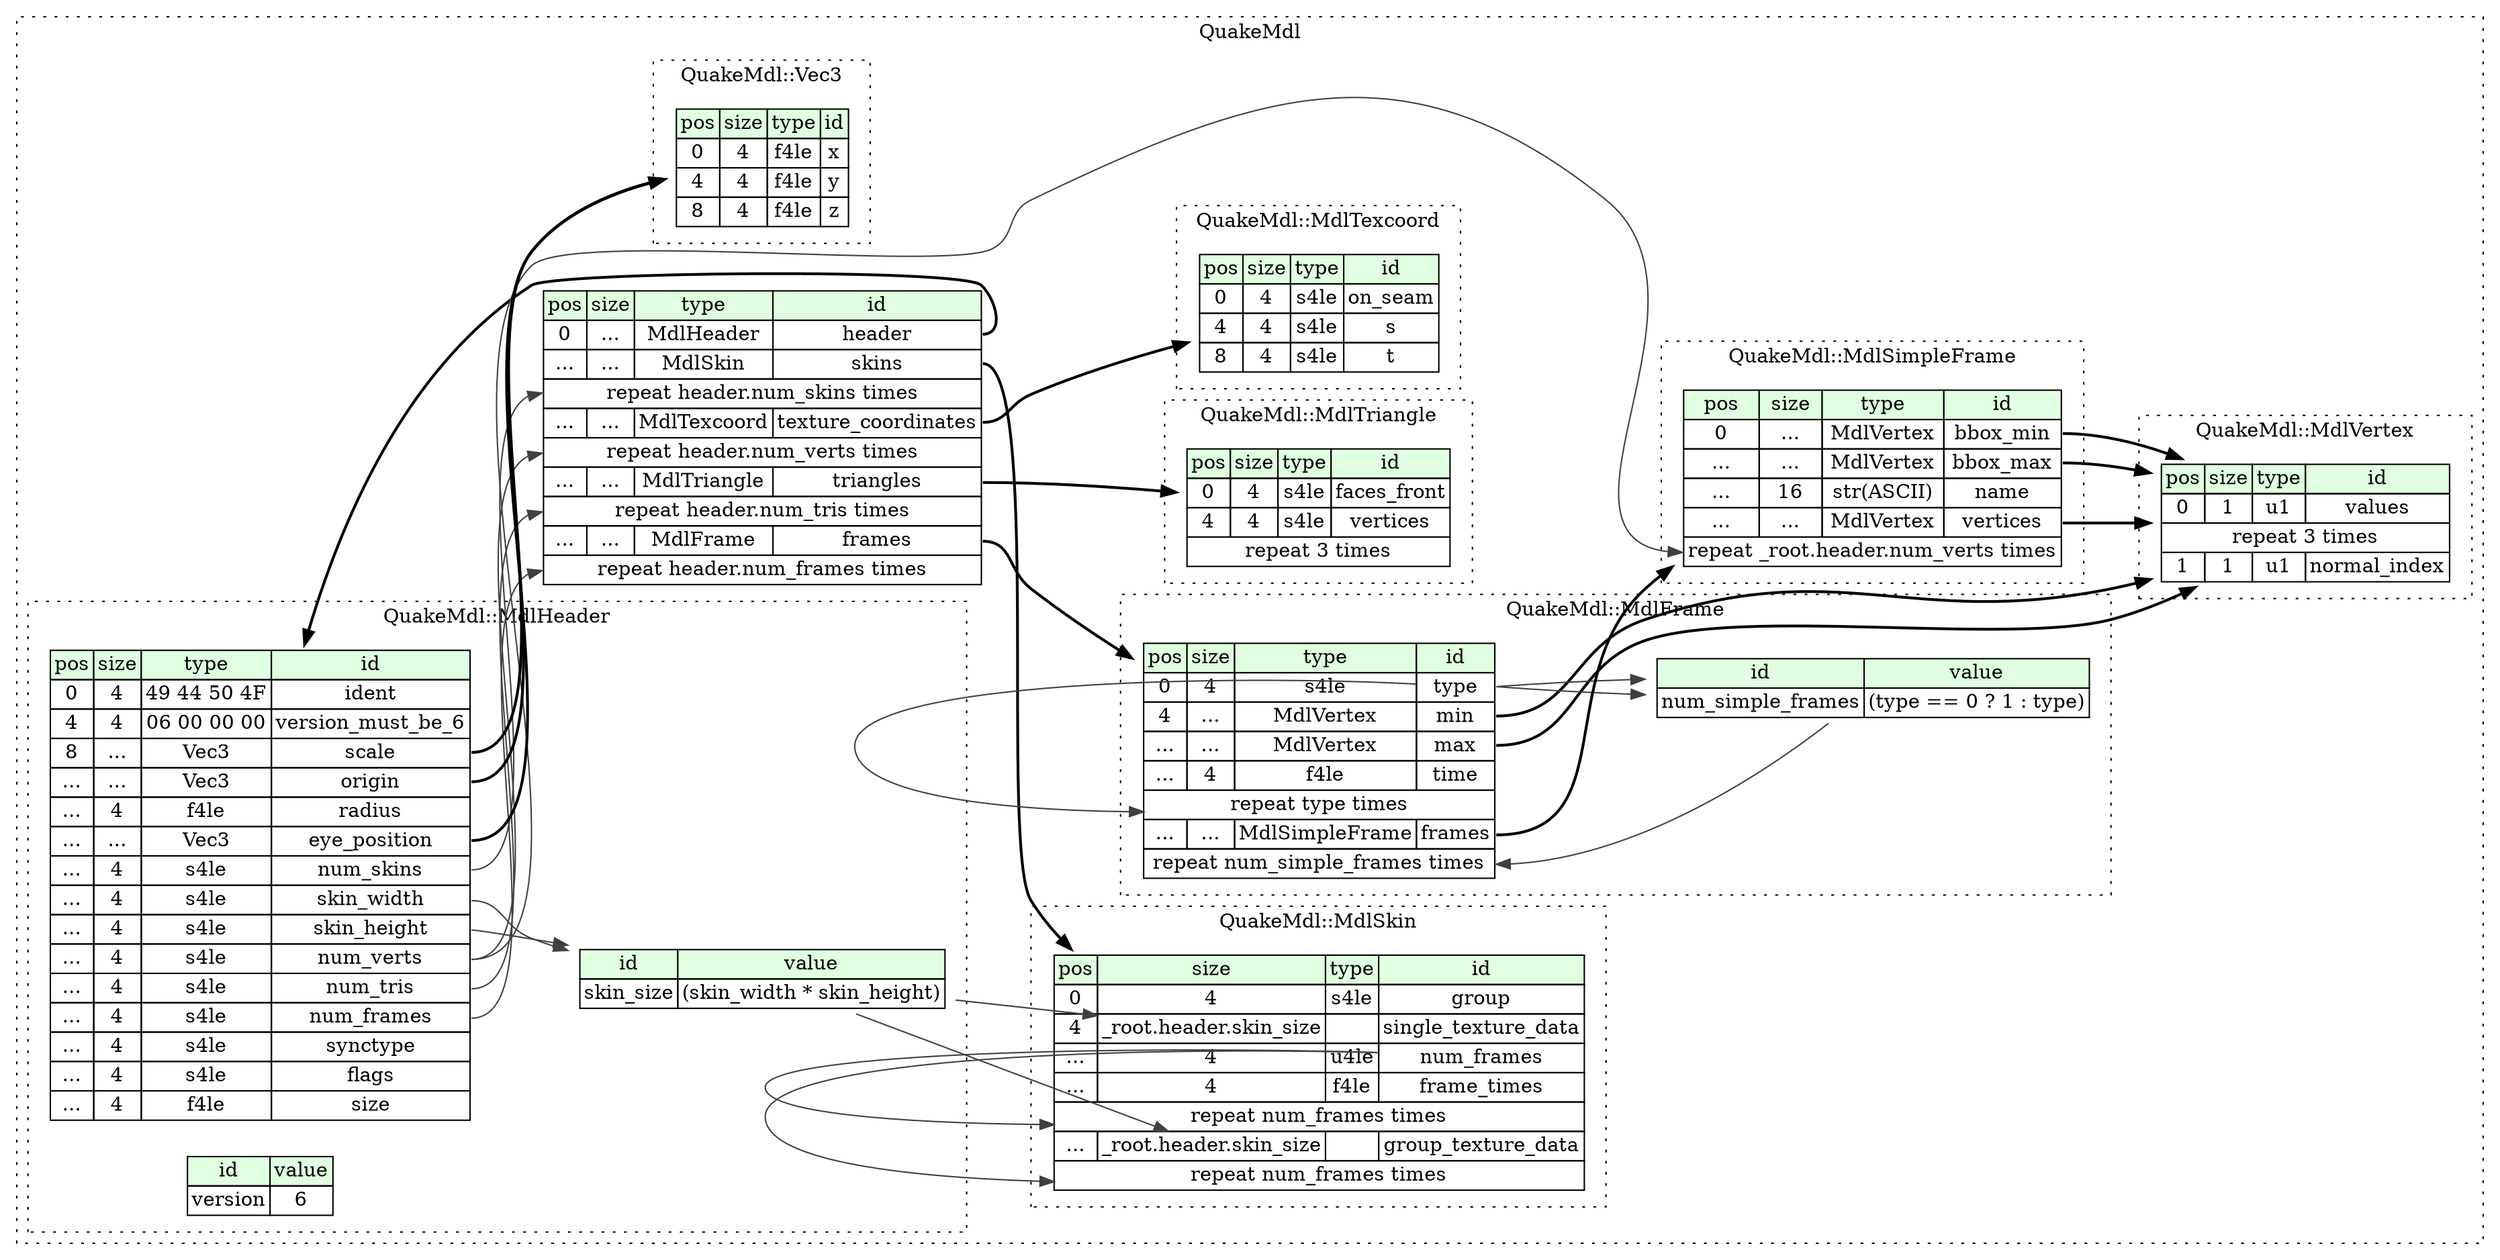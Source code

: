 digraph {
	rankdir=LR;
	node [shape=plaintext];
	subgraph cluster__quake_mdl {
		label="QuakeMdl";
		graph[style=dotted];

		quake_mdl__seq [label=<<TABLE BORDER="0" CELLBORDER="1" CELLSPACING="0">
			<TR><TD BGCOLOR="#E0FFE0">pos</TD><TD BGCOLOR="#E0FFE0">size</TD><TD BGCOLOR="#E0FFE0">type</TD><TD BGCOLOR="#E0FFE0">id</TD></TR>
			<TR><TD PORT="header_pos">0</TD><TD PORT="header_size">...</TD><TD>MdlHeader</TD><TD PORT="header_type">header</TD></TR>
			<TR><TD PORT="skins_pos">...</TD><TD PORT="skins_size">...</TD><TD>MdlSkin</TD><TD PORT="skins_type">skins</TD></TR>
			<TR><TD COLSPAN="4" PORT="skins__repeat">repeat header.num_skins times</TD></TR>
			<TR><TD PORT="texture_coordinates_pos">...</TD><TD PORT="texture_coordinates_size">...</TD><TD>MdlTexcoord</TD><TD PORT="texture_coordinates_type">texture_coordinates</TD></TR>
			<TR><TD COLSPAN="4" PORT="texture_coordinates__repeat">repeat header.num_verts times</TD></TR>
			<TR><TD PORT="triangles_pos">...</TD><TD PORT="triangles_size">...</TD><TD>MdlTriangle</TD><TD PORT="triangles_type">triangles</TD></TR>
			<TR><TD COLSPAN="4" PORT="triangles__repeat">repeat header.num_tris times</TD></TR>
			<TR><TD PORT="frames_pos">...</TD><TD PORT="frames_size">...</TD><TD>MdlFrame</TD><TD PORT="frames_type">frames</TD></TR>
			<TR><TD COLSPAN="4" PORT="frames__repeat">repeat header.num_frames times</TD></TR>
		</TABLE>>];
		subgraph cluster__mdl_vertex {
			label="QuakeMdl::MdlVertex";
			graph[style=dotted];

			mdl_vertex__seq [label=<<TABLE BORDER="0" CELLBORDER="1" CELLSPACING="0">
				<TR><TD BGCOLOR="#E0FFE0">pos</TD><TD BGCOLOR="#E0FFE0">size</TD><TD BGCOLOR="#E0FFE0">type</TD><TD BGCOLOR="#E0FFE0">id</TD></TR>
				<TR><TD PORT="values_pos">0</TD><TD PORT="values_size">1</TD><TD>u1</TD><TD PORT="values_type">values</TD></TR>
				<TR><TD COLSPAN="4" PORT="values__repeat">repeat 3 times</TD></TR>
				<TR><TD PORT="normal_index_pos">1</TD><TD PORT="normal_index_size">1</TD><TD>u1</TD><TD PORT="normal_index_type">normal_index</TD></TR>
			</TABLE>>];
		}
		subgraph cluster__mdl_texcoord {
			label="QuakeMdl::MdlTexcoord";
			graph[style=dotted];

			mdl_texcoord__seq [label=<<TABLE BORDER="0" CELLBORDER="1" CELLSPACING="0">
				<TR><TD BGCOLOR="#E0FFE0">pos</TD><TD BGCOLOR="#E0FFE0">size</TD><TD BGCOLOR="#E0FFE0">type</TD><TD BGCOLOR="#E0FFE0">id</TD></TR>
				<TR><TD PORT="on_seam_pos">0</TD><TD PORT="on_seam_size">4</TD><TD>s4le</TD><TD PORT="on_seam_type">on_seam</TD></TR>
				<TR><TD PORT="s_pos">4</TD><TD PORT="s_size">4</TD><TD>s4le</TD><TD PORT="s_type">s</TD></TR>
				<TR><TD PORT="t_pos">8</TD><TD PORT="t_size">4</TD><TD>s4le</TD><TD PORT="t_type">t</TD></TR>
			</TABLE>>];
		}
		subgraph cluster__mdl_header {
			label="QuakeMdl::MdlHeader";
			graph[style=dotted];

			mdl_header__seq [label=<<TABLE BORDER="0" CELLBORDER="1" CELLSPACING="0">
				<TR><TD BGCOLOR="#E0FFE0">pos</TD><TD BGCOLOR="#E0FFE0">size</TD><TD BGCOLOR="#E0FFE0">type</TD><TD BGCOLOR="#E0FFE0">id</TD></TR>
				<TR><TD PORT="ident_pos">0</TD><TD PORT="ident_size">4</TD><TD>49 44 50 4F</TD><TD PORT="ident_type">ident</TD></TR>
				<TR><TD PORT="version_must_be_6_pos">4</TD><TD PORT="version_must_be_6_size">4</TD><TD>06 00 00 00</TD><TD PORT="version_must_be_6_type">version_must_be_6</TD></TR>
				<TR><TD PORT="scale_pos">8</TD><TD PORT="scale_size">...</TD><TD>Vec3</TD><TD PORT="scale_type">scale</TD></TR>
				<TR><TD PORT="origin_pos">...</TD><TD PORT="origin_size">...</TD><TD>Vec3</TD><TD PORT="origin_type">origin</TD></TR>
				<TR><TD PORT="radius_pos">...</TD><TD PORT="radius_size">4</TD><TD>f4le</TD><TD PORT="radius_type">radius</TD></TR>
				<TR><TD PORT="eye_position_pos">...</TD><TD PORT="eye_position_size">...</TD><TD>Vec3</TD><TD PORT="eye_position_type">eye_position</TD></TR>
				<TR><TD PORT="num_skins_pos">...</TD><TD PORT="num_skins_size">4</TD><TD>s4le</TD><TD PORT="num_skins_type">num_skins</TD></TR>
				<TR><TD PORT="skin_width_pos">...</TD><TD PORT="skin_width_size">4</TD><TD>s4le</TD><TD PORT="skin_width_type">skin_width</TD></TR>
				<TR><TD PORT="skin_height_pos">...</TD><TD PORT="skin_height_size">4</TD><TD>s4le</TD><TD PORT="skin_height_type">skin_height</TD></TR>
				<TR><TD PORT="num_verts_pos">...</TD><TD PORT="num_verts_size">4</TD><TD>s4le</TD><TD PORT="num_verts_type">num_verts</TD></TR>
				<TR><TD PORT="num_tris_pos">...</TD><TD PORT="num_tris_size">4</TD><TD>s4le</TD><TD PORT="num_tris_type">num_tris</TD></TR>
				<TR><TD PORT="num_frames_pos">...</TD><TD PORT="num_frames_size">4</TD><TD>s4le</TD><TD PORT="num_frames_type">num_frames</TD></TR>
				<TR><TD PORT="synctype_pos">...</TD><TD PORT="synctype_size">4</TD><TD>s4le</TD><TD PORT="synctype_type">synctype</TD></TR>
				<TR><TD PORT="flags_pos">...</TD><TD PORT="flags_size">4</TD><TD>s4le</TD><TD PORT="flags_type">flags</TD></TR>
				<TR><TD PORT="size_pos">...</TD><TD PORT="size_size">4</TD><TD>f4le</TD><TD PORT="size_type">size</TD></TR>
			</TABLE>>];
			mdl_header__inst__version [label=<<TABLE BORDER="0" CELLBORDER="1" CELLSPACING="0">
				<TR><TD BGCOLOR="#E0FFE0">id</TD><TD BGCOLOR="#E0FFE0">value</TD></TR>
				<TR><TD>version</TD><TD>6</TD></TR>
			</TABLE>>];
			mdl_header__inst__skin_size [label=<<TABLE BORDER="0" CELLBORDER="1" CELLSPACING="0">
				<TR><TD BGCOLOR="#E0FFE0">id</TD><TD BGCOLOR="#E0FFE0">value</TD></TR>
				<TR><TD>skin_size</TD><TD>(skin_width * skin_height)</TD></TR>
			</TABLE>>];
		}
		subgraph cluster__mdl_skin {
			label="QuakeMdl::MdlSkin";
			graph[style=dotted];

			mdl_skin__seq [label=<<TABLE BORDER="0" CELLBORDER="1" CELLSPACING="0">
				<TR><TD BGCOLOR="#E0FFE0">pos</TD><TD BGCOLOR="#E0FFE0">size</TD><TD BGCOLOR="#E0FFE0">type</TD><TD BGCOLOR="#E0FFE0">id</TD></TR>
				<TR><TD PORT="group_pos">0</TD><TD PORT="group_size">4</TD><TD>s4le</TD><TD PORT="group_type">group</TD></TR>
				<TR><TD PORT="single_texture_data_pos">4</TD><TD PORT="single_texture_data_size">_root.header.skin_size</TD><TD></TD><TD PORT="single_texture_data_type">single_texture_data</TD></TR>
				<TR><TD PORT="num_frames_pos">...</TD><TD PORT="num_frames_size">4</TD><TD>u4le</TD><TD PORT="num_frames_type">num_frames</TD></TR>
				<TR><TD PORT="frame_times_pos">...</TD><TD PORT="frame_times_size">4</TD><TD>f4le</TD><TD PORT="frame_times_type">frame_times</TD></TR>
				<TR><TD COLSPAN="4" PORT="frame_times__repeat">repeat num_frames times</TD></TR>
				<TR><TD PORT="group_texture_data_pos">...</TD><TD PORT="group_texture_data_size">_root.header.skin_size</TD><TD></TD><TD PORT="group_texture_data_type">group_texture_data</TD></TR>
				<TR><TD COLSPAN="4" PORT="group_texture_data__repeat">repeat num_frames times</TD></TR>
			</TABLE>>];
		}
		subgraph cluster__mdl_frame {
			label="QuakeMdl::MdlFrame";
			graph[style=dotted];

			mdl_frame__seq [label=<<TABLE BORDER="0" CELLBORDER="1" CELLSPACING="0">
				<TR><TD BGCOLOR="#E0FFE0">pos</TD><TD BGCOLOR="#E0FFE0">size</TD><TD BGCOLOR="#E0FFE0">type</TD><TD BGCOLOR="#E0FFE0">id</TD></TR>
				<TR><TD PORT="type_pos">0</TD><TD PORT="type_size">4</TD><TD>s4le</TD><TD PORT="type_type">type</TD></TR>
				<TR><TD PORT="min_pos">4</TD><TD PORT="min_size">...</TD><TD>MdlVertex</TD><TD PORT="min_type">min</TD></TR>
				<TR><TD PORT="max_pos">...</TD><TD PORT="max_size">...</TD><TD>MdlVertex</TD><TD PORT="max_type">max</TD></TR>
				<TR><TD PORT="time_pos">...</TD><TD PORT="time_size">4</TD><TD>f4le</TD><TD PORT="time_type">time</TD></TR>
				<TR><TD COLSPAN="4" PORT="time__repeat">repeat type times</TD></TR>
				<TR><TD PORT="frames_pos">...</TD><TD PORT="frames_size">...</TD><TD>MdlSimpleFrame</TD><TD PORT="frames_type">frames</TD></TR>
				<TR><TD COLSPAN="4" PORT="frames__repeat">repeat num_simple_frames times</TD></TR>
			</TABLE>>];
			mdl_frame__inst__num_simple_frames [label=<<TABLE BORDER="0" CELLBORDER="1" CELLSPACING="0">
				<TR><TD BGCOLOR="#E0FFE0">id</TD><TD BGCOLOR="#E0FFE0">value</TD></TR>
				<TR><TD>num_simple_frames</TD><TD>(type == 0 ? 1 : type)</TD></TR>
			</TABLE>>];
		}
		subgraph cluster__mdl_simple_frame {
			label="QuakeMdl::MdlSimpleFrame";
			graph[style=dotted];

			mdl_simple_frame__seq [label=<<TABLE BORDER="0" CELLBORDER="1" CELLSPACING="0">
				<TR><TD BGCOLOR="#E0FFE0">pos</TD><TD BGCOLOR="#E0FFE0">size</TD><TD BGCOLOR="#E0FFE0">type</TD><TD BGCOLOR="#E0FFE0">id</TD></TR>
				<TR><TD PORT="bbox_min_pos">0</TD><TD PORT="bbox_min_size">...</TD><TD>MdlVertex</TD><TD PORT="bbox_min_type">bbox_min</TD></TR>
				<TR><TD PORT="bbox_max_pos">...</TD><TD PORT="bbox_max_size">...</TD><TD>MdlVertex</TD><TD PORT="bbox_max_type">bbox_max</TD></TR>
				<TR><TD PORT="name_pos">...</TD><TD PORT="name_size">16</TD><TD>str(ASCII)</TD><TD PORT="name_type">name</TD></TR>
				<TR><TD PORT="vertices_pos">...</TD><TD PORT="vertices_size">...</TD><TD>MdlVertex</TD><TD PORT="vertices_type">vertices</TD></TR>
				<TR><TD COLSPAN="4" PORT="vertices__repeat">repeat _root.header.num_verts times</TD></TR>
			</TABLE>>];
		}
		subgraph cluster__mdl_triangle {
			label="QuakeMdl::MdlTriangle";
			graph[style=dotted];

			mdl_triangle__seq [label=<<TABLE BORDER="0" CELLBORDER="1" CELLSPACING="0">
				<TR><TD BGCOLOR="#E0FFE0">pos</TD><TD BGCOLOR="#E0FFE0">size</TD><TD BGCOLOR="#E0FFE0">type</TD><TD BGCOLOR="#E0FFE0">id</TD></TR>
				<TR><TD PORT="faces_front_pos">0</TD><TD PORT="faces_front_size">4</TD><TD>s4le</TD><TD PORT="faces_front_type">faces_front</TD></TR>
				<TR><TD PORT="vertices_pos">4</TD><TD PORT="vertices_size">4</TD><TD>s4le</TD><TD PORT="vertices_type">vertices</TD></TR>
				<TR><TD COLSPAN="4" PORT="vertices__repeat">repeat 3 times</TD></TR>
			</TABLE>>];
		}
		subgraph cluster__vec3 {
			label="QuakeMdl::Vec3";
			graph[style=dotted];

			vec3__seq [label=<<TABLE BORDER="0" CELLBORDER="1" CELLSPACING="0">
				<TR><TD BGCOLOR="#E0FFE0">pos</TD><TD BGCOLOR="#E0FFE0">size</TD><TD BGCOLOR="#E0FFE0">type</TD><TD BGCOLOR="#E0FFE0">id</TD></TR>
				<TR><TD PORT="x_pos">0</TD><TD PORT="x_size">4</TD><TD>f4le</TD><TD PORT="x_type">x</TD></TR>
				<TR><TD PORT="y_pos">4</TD><TD PORT="y_size">4</TD><TD>f4le</TD><TD PORT="y_type">y</TD></TR>
				<TR><TD PORT="z_pos">8</TD><TD PORT="z_size">4</TD><TD>f4le</TD><TD PORT="z_type">z</TD></TR>
			</TABLE>>];
		}
	}
	quake_mdl__seq:header_type -> mdl_header__seq [style=bold];
	quake_mdl__seq:skins_type -> mdl_skin__seq [style=bold];
	mdl_header__seq:num_skins_type -> quake_mdl__seq:skins__repeat [color="#404040"];
	quake_mdl__seq:texture_coordinates_type -> mdl_texcoord__seq [style=bold];
	mdl_header__seq:num_verts_type -> quake_mdl__seq:texture_coordinates__repeat [color="#404040"];
	quake_mdl__seq:triangles_type -> mdl_triangle__seq [style=bold];
	mdl_header__seq:num_tris_type -> quake_mdl__seq:triangles__repeat [color="#404040"];
	quake_mdl__seq:frames_type -> mdl_frame__seq [style=bold];
	mdl_header__seq:num_frames_type -> quake_mdl__seq:frames__repeat [color="#404040"];
	mdl_header__seq:scale_type -> vec3__seq [style=bold];
	mdl_header__seq:origin_type -> vec3__seq [style=bold];
	mdl_header__seq:eye_position_type -> vec3__seq [style=bold];
	mdl_header__seq:skin_width_type -> mdl_header__inst__skin_size [color="#404040"];
	mdl_header__seq:skin_height_type -> mdl_header__inst__skin_size [color="#404040"];
	mdl_header__inst__skin_size:skin_size_type -> mdl_skin__seq:single_texture_data_size [color="#404040"];
	mdl_skin__seq:num_frames_type -> mdl_skin__seq:frame_times__repeat [color="#404040"];
	mdl_header__inst__skin_size:skin_size_type -> mdl_skin__seq:group_texture_data_size [color="#404040"];
	mdl_skin__seq:num_frames_type -> mdl_skin__seq:group_texture_data__repeat [color="#404040"];
	mdl_frame__seq:min_type -> mdl_vertex__seq [style=bold];
	mdl_frame__seq:max_type -> mdl_vertex__seq [style=bold];
	mdl_frame__seq:type_type -> mdl_frame__seq:time__repeat [color="#404040"];
	mdl_frame__seq:frames_type -> mdl_simple_frame__seq [style=bold];
	mdl_frame__inst__num_simple_frames:num_simple_frames_type -> mdl_frame__seq:frames__repeat [color="#404040"];
	mdl_frame__seq:type_type -> mdl_frame__inst__num_simple_frames [color="#404040"];
	mdl_frame__seq:type_type -> mdl_frame__inst__num_simple_frames [color="#404040"];
	mdl_simple_frame__seq:bbox_min_type -> mdl_vertex__seq [style=bold];
	mdl_simple_frame__seq:bbox_max_type -> mdl_vertex__seq [style=bold];
	mdl_simple_frame__seq:vertices_type -> mdl_vertex__seq [style=bold];
	mdl_header__seq:num_verts_type -> mdl_simple_frame__seq:vertices__repeat [color="#404040"];
}
